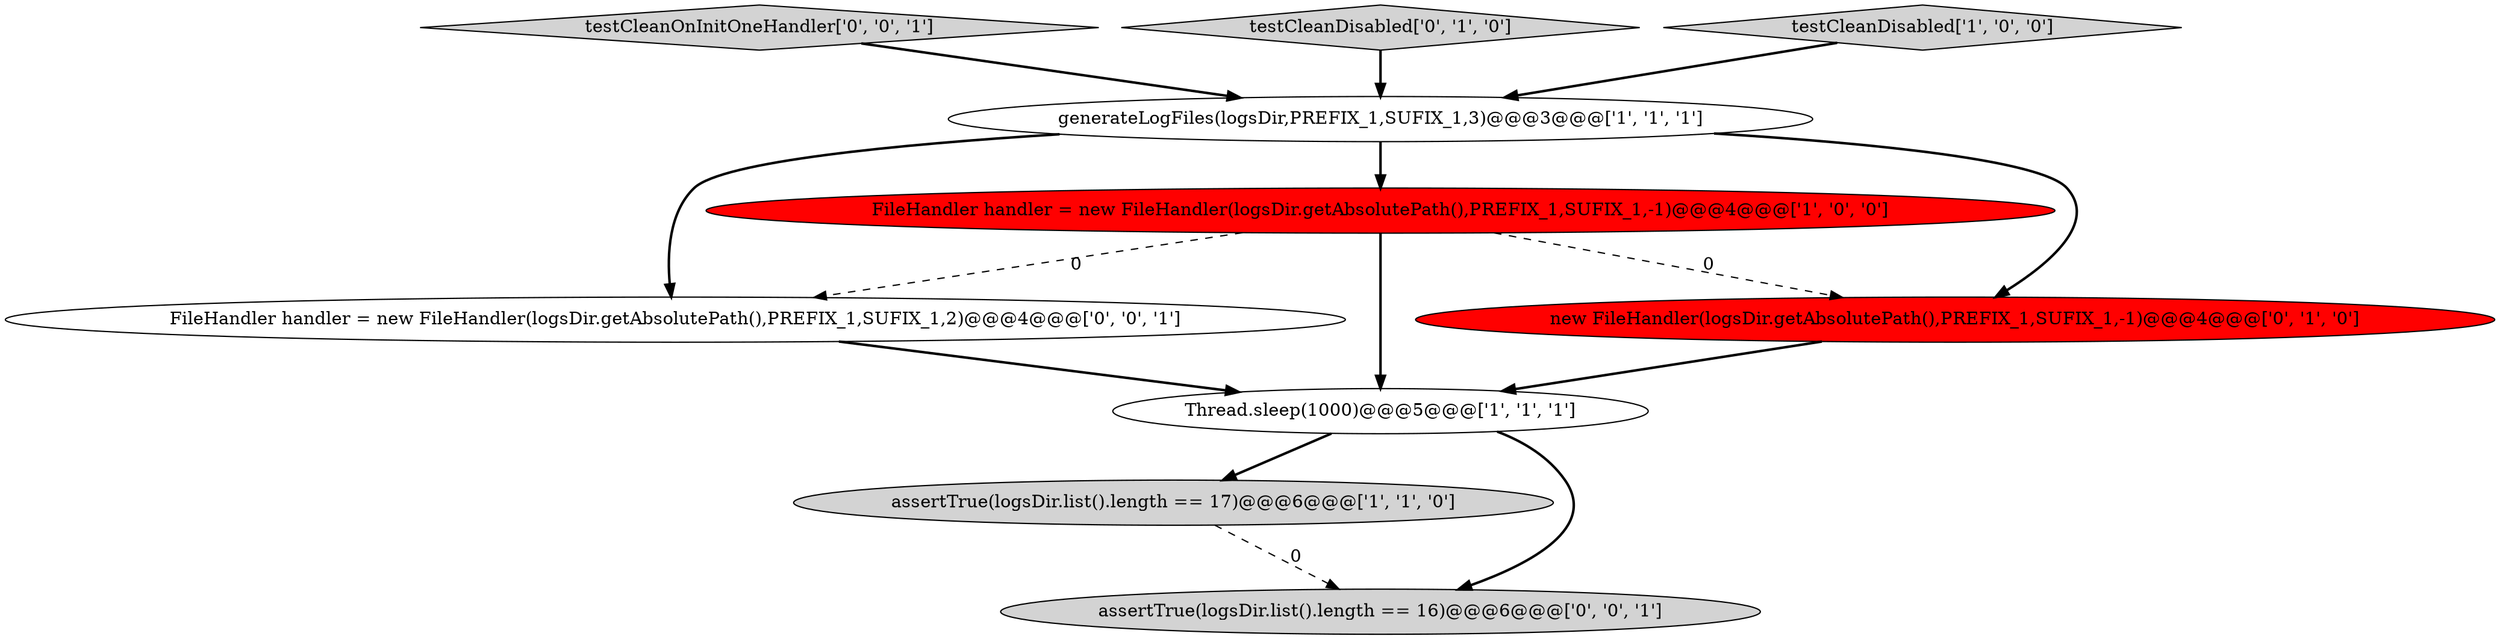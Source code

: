digraph {
7 [style = filled, label = "testCleanOnInitOneHandler['0', '0', '1']", fillcolor = lightgray, shape = diamond image = "AAA0AAABBB3BBB"];
3 [style = filled, label = "assertTrue(logsDir.list().length == 17)@@@6@@@['1', '1', '0']", fillcolor = lightgray, shape = ellipse image = "AAA0AAABBB1BBB"];
9 [style = filled, label = "FileHandler handler = new FileHandler(logsDir.getAbsolutePath(),PREFIX_1,SUFIX_1,2)@@@4@@@['0', '0', '1']", fillcolor = white, shape = ellipse image = "AAA0AAABBB3BBB"];
6 [style = filled, label = "new FileHandler(logsDir.getAbsolutePath(),PREFIX_1,SUFIX_1,-1)@@@4@@@['0', '1', '0']", fillcolor = red, shape = ellipse image = "AAA1AAABBB2BBB"];
4 [style = filled, label = "FileHandler handler = new FileHandler(logsDir.getAbsolutePath(),PREFIX_1,SUFIX_1,-1)@@@4@@@['1', '0', '0']", fillcolor = red, shape = ellipse image = "AAA1AAABBB1BBB"];
5 [style = filled, label = "testCleanDisabled['0', '1', '0']", fillcolor = lightgray, shape = diamond image = "AAA0AAABBB2BBB"];
8 [style = filled, label = "assertTrue(logsDir.list().length == 16)@@@6@@@['0', '0', '1']", fillcolor = lightgray, shape = ellipse image = "AAA0AAABBB3BBB"];
2 [style = filled, label = "testCleanDisabled['1', '0', '0']", fillcolor = lightgray, shape = diamond image = "AAA0AAABBB1BBB"];
1 [style = filled, label = "generateLogFiles(logsDir,PREFIX_1,SUFIX_1,3)@@@3@@@['1', '1', '1']", fillcolor = white, shape = ellipse image = "AAA0AAABBB1BBB"];
0 [style = filled, label = "Thread.sleep(1000)@@@5@@@['1', '1', '1']", fillcolor = white, shape = ellipse image = "AAA0AAABBB1BBB"];
0->3 [style = bold, label=""];
3->8 [style = dashed, label="0"];
5->1 [style = bold, label=""];
4->9 [style = dashed, label="0"];
1->4 [style = bold, label=""];
1->6 [style = bold, label=""];
6->0 [style = bold, label=""];
7->1 [style = bold, label=""];
9->0 [style = bold, label=""];
4->6 [style = dashed, label="0"];
2->1 [style = bold, label=""];
1->9 [style = bold, label=""];
4->0 [style = bold, label=""];
0->8 [style = bold, label=""];
}
